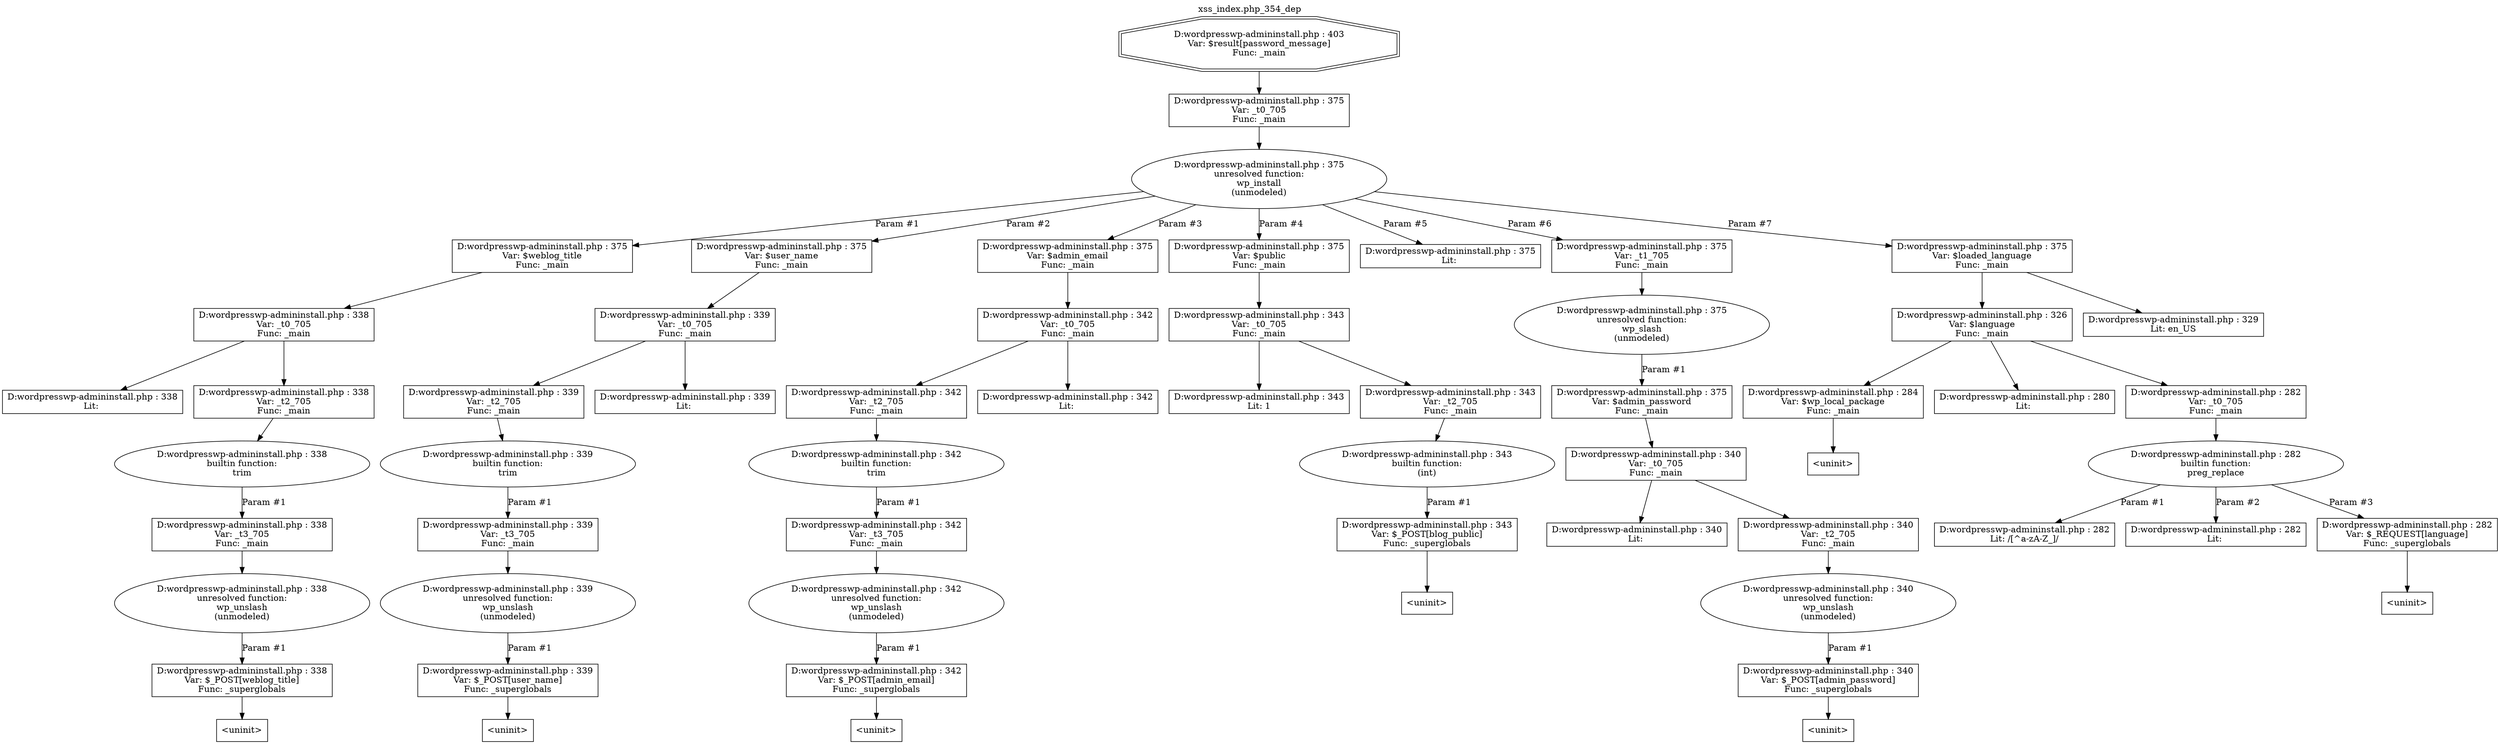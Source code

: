 digraph cfg {
  label="xss_index.php_354_dep";
  labelloc=t;
  n1 [shape=doubleoctagon, label="D:\wordpress\wp-admin\install.php : 403\nVar: $result[password_message]\nFunc: _main\n"];
  n2 [shape=box, label="D:\wordpress\wp-admin\install.php : 375\nVar: _t0_705\nFunc: _main\n"];
  n3 [shape=ellipse, label="D:\wordpress\wp-admin\install.php : 375\nunresolved function:\nwp_install\n(unmodeled)\n"];
  n4 [shape=box, label="D:\wordpress\wp-admin\install.php : 375\nVar: $weblog_title\nFunc: _main\n"];
  n5 [shape=box, label="D:\wordpress\wp-admin\install.php : 338\nVar: _t0_705\nFunc: _main\n"];
  n6 [shape=box, label="D:\wordpress\wp-admin\install.php : 338\nLit: \n"];
  n7 [shape=box, label="D:\wordpress\wp-admin\install.php : 338\nVar: _t2_705\nFunc: _main\n"];
  n8 [shape=ellipse, label="D:\wordpress\wp-admin\install.php : 338\nbuiltin function:\ntrim\n"];
  n9 [shape=box, label="D:\wordpress\wp-admin\install.php : 338\nVar: _t3_705\nFunc: _main\n"];
  n10 [shape=ellipse, label="D:\wordpress\wp-admin\install.php : 338\nunresolved function:\nwp_unslash\n(unmodeled)\n"];
  n11 [shape=box, label="D:\wordpress\wp-admin\install.php : 338\nVar: $_POST[weblog_title]\nFunc: _superglobals\n"];
  n12 [shape=box, label="<uninit>"];
  n13 [shape=box, label="D:\wordpress\wp-admin\install.php : 375\nVar: $user_name\nFunc: _main\n"];
  n14 [shape=box, label="D:\wordpress\wp-admin\install.php : 339\nVar: _t0_705\nFunc: _main\n"];
  n15 [shape=box, label="D:\wordpress\wp-admin\install.php : 339\nVar: _t2_705\nFunc: _main\n"];
  n16 [shape=ellipse, label="D:\wordpress\wp-admin\install.php : 339\nbuiltin function:\ntrim\n"];
  n17 [shape=box, label="D:\wordpress\wp-admin\install.php : 339\nVar: _t3_705\nFunc: _main\n"];
  n18 [shape=ellipse, label="D:\wordpress\wp-admin\install.php : 339\nunresolved function:\nwp_unslash\n(unmodeled)\n"];
  n19 [shape=box, label="D:\wordpress\wp-admin\install.php : 339\nVar: $_POST[user_name]\nFunc: _superglobals\n"];
  n20 [shape=box, label="<uninit>"];
  n21 [shape=box, label="D:\wordpress\wp-admin\install.php : 339\nLit: \n"];
  n22 [shape=box, label="D:\wordpress\wp-admin\install.php : 375\nVar: $admin_email\nFunc: _main\n"];
  n23 [shape=box, label="D:\wordpress\wp-admin\install.php : 342\nVar: _t0_705\nFunc: _main\n"];
  n24 [shape=box, label="D:\wordpress\wp-admin\install.php : 342\nVar: _t2_705\nFunc: _main\n"];
  n25 [shape=ellipse, label="D:\wordpress\wp-admin\install.php : 342\nbuiltin function:\ntrim\n"];
  n26 [shape=box, label="D:\wordpress\wp-admin\install.php : 342\nVar: _t3_705\nFunc: _main\n"];
  n27 [shape=ellipse, label="D:\wordpress\wp-admin\install.php : 342\nunresolved function:\nwp_unslash\n(unmodeled)\n"];
  n28 [shape=box, label="D:\wordpress\wp-admin\install.php : 342\nVar: $_POST[admin_email]\nFunc: _superglobals\n"];
  n29 [shape=box, label="<uninit>"];
  n30 [shape=box, label="D:\wordpress\wp-admin\install.php : 342\nLit: \n"];
  n31 [shape=box, label="D:\wordpress\wp-admin\install.php : 375\nVar: $public\nFunc: _main\n"];
  n32 [shape=box, label="D:\wordpress\wp-admin\install.php : 343\nVar: _t0_705\nFunc: _main\n"];
  n33 [shape=box, label="D:\wordpress\wp-admin\install.php : 343\nLit: 1\n"];
  n34 [shape=box, label="D:\wordpress\wp-admin\install.php : 343\nVar: _t2_705\nFunc: _main\n"];
  n35 [shape=ellipse, label="D:\wordpress\wp-admin\install.php : 343\nbuiltin function:\n(int)\n"];
  n36 [shape=box, label="D:\wordpress\wp-admin\install.php : 343\nVar: $_POST[blog_public]\nFunc: _superglobals\n"];
  n37 [shape=box, label="<uninit>"];
  n38 [shape=box, label="D:\wordpress\wp-admin\install.php : 375\nLit: \n"];
  n39 [shape=box, label="D:\wordpress\wp-admin\install.php : 375\nVar: _t1_705\nFunc: _main\n"];
  n40 [shape=ellipse, label="D:\wordpress\wp-admin\install.php : 375\nunresolved function:\nwp_slash\n(unmodeled)\n"];
  n41 [shape=box, label="D:\wordpress\wp-admin\install.php : 375\nVar: $admin_password\nFunc: _main\n"];
  n42 [shape=box, label="D:\wordpress\wp-admin\install.php : 340\nVar: _t0_705\nFunc: _main\n"];
  n43 [shape=box, label="D:\wordpress\wp-admin\install.php : 340\nLit: \n"];
  n44 [shape=box, label="D:\wordpress\wp-admin\install.php : 340\nVar: _t2_705\nFunc: _main\n"];
  n45 [shape=ellipse, label="D:\wordpress\wp-admin\install.php : 340\nunresolved function:\nwp_unslash\n(unmodeled)\n"];
  n46 [shape=box, label="D:\wordpress\wp-admin\install.php : 340\nVar: $_POST[admin_password]\nFunc: _superglobals\n"];
  n47 [shape=box, label="<uninit>"];
  n48 [shape=box, label="D:\wordpress\wp-admin\install.php : 375\nVar: $loaded_language\nFunc: _main\n"];
  n49 [shape=box, label="D:\wordpress\wp-admin\install.php : 326\nVar: $language\nFunc: _main\n"];
  n50 [shape=box, label="D:\wordpress\wp-admin\install.php : 284\nVar: $wp_local_package\nFunc: _main\n"];
  n51 [shape=box, label="<uninit>"];
  n52 [shape=box, label="D:\wordpress\wp-admin\install.php : 280\nLit: \n"];
  n53 [shape=box, label="D:\wordpress\wp-admin\install.php : 282\nVar: _t0_705\nFunc: _main\n"];
  n54 [shape=ellipse, label="D:\wordpress\wp-admin\install.php : 282\nbuiltin function:\npreg_replace\n"];
  n55 [shape=box, label="D:\wordpress\wp-admin\install.php : 282\nLit: /[^a-zA-Z_]/\n"];
  n56 [shape=box, label="D:\wordpress\wp-admin\install.php : 282\nLit: \n"];
  n57 [shape=box, label="D:\wordpress\wp-admin\install.php : 282\nVar: $_REQUEST[language]\nFunc: _superglobals\n"];
  n58 [shape=box, label="<uninit>"];
  n59 [shape=box, label="D:\wordpress\wp-admin\install.php : 329\nLit: en_US\n"];
  n2 -> n3;
  n5 -> n6;
  n5 -> n7;
  n7 -> n8;
  n9 -> n10;
  n11 -> n12;
  n10 -> n11[label="Param #1"];
  n8 -> n9[label="Param #1"];
  n4 -> n5;
  n3 -> n4[label="Param #1"];
  n3 -> n13[label="Param #2"];
  n3 -> n22[label="Param #3"];
  n3 -> n31[label="Param #4"];
  n3 -> n38[label="Param #5"];
  n3 -> n39[label="Param #6"];
  n3 -> n48[label="Param #7"];
  n15 -> n16;
  n17 -> n18;
  n19 -> n20;
  n18 -> n19[label="Param #1"];
  n16 -> n17[label="Param #1"];
  n14 -> n15;
  n14 -> n21;
  n13 -> n14;
  n24 -> n25;
  n26 -> n27;
  n28 -> n29;
  n27 -> n28[label="Param #1"];
  n25 -> n26[label="Param #1"];
  n23 -> n24;
  n23 -> n30;
  n22 -> n23;
  n32 -> n33;
  n32 -> n34;
  n34 -> n35;
  n36 -> n37;
  n35 -> n36[label="Param #1"];
  n31 -> n32;
  n39 -> n40;
  n42 -> n43;
  n42 -> n44;
  n44 -> n45;
  n46 -> n47;
  n45 -> n46[label="Param #1"];
  n41 -> n42;
  n40 -> n41[label="Param #1"];
  n50 -> n51;
  n49 -> n50;
  n49 -> n52;
  n49 -> n53;
  n53 -> n54;
  n54 -> n55[label="Param #1"];
  n54 -> n56[label="Param #2"];
  n54 -> n57[label="Param #3"];
  n57 -> n58;
  n48 -> n49;
  n48 -> n59;
  n1 -> n2;
}
